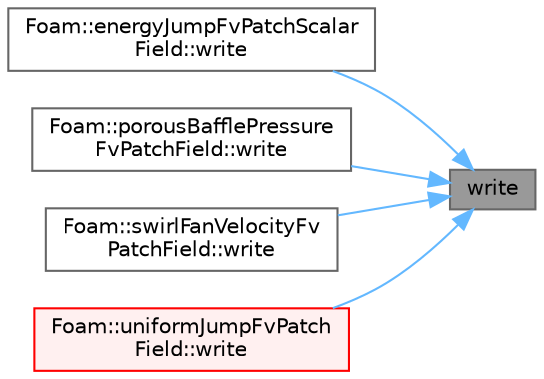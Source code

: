 digraph "write"
{
 // LATEX_PDF_SIZE
  bgcolor="transparent";
  edge [fontname=Helvetica,fontsize=10,labelfontname=Helvetica,labelfontsize=10];
  node [fontname=Helvetica,fontsize=10,shape=box,height=0.2,width=0.4];
  rankdir="RL";
  Node1 [id="Node000001",label="write",height=0.2,width=0.4,color="gray40", fillcolor="grey60", style="filled", fontcolor="black",tooltip=" "];
  Node1 -> Node2 [id="edge1_Node000001_Node000002",dir="back",color="steelblue1",style="solid",tooltip=" "];
  Node2 [id="Node000002",label="Foam::energyJumpFvPatchScalar\lField::write",height=0.2,width=0.4,color="grey40", fillcolor="white", style="filled",URL="$classFoam_1_1energyJumpFvPatchScalarField.html#a293fdfec8bdfbd5c3913ab4c9f3454ff",tooltip=" "];
  Node1 -> Node3 [id="edge2_Node000001_Node000003",dir="back",color="steelblue1",style="solid",tooltip=" "];
  Node3 [id="Node000003",label="Foam::porousBafflePressure\lFvPatchField::write",height=0.2,width=0.4,color="grey40", fillcolor="white", style="filled",URL="$classFoam_1_1porousBafflePressureFvPatchField.html#a293fdfec8bdfbd5c3913ab4c9f3454ff",tooltip=" "];
  Node1 -> Node4 [id="edge3_Node000001_Node000004",dir="back",color="steelblue1",style="solid",tooltip=" "];
  Node4 [id="Node000004",label="Foam::swirlFanVelocityFv\lPatchField::write",height=0.2,width=0.4,color="grey40", fillcolor="white", style="filled",URL="$classFoam_1_1swirlFanVelocityFvPatchField.html#a78cec3e4ecac4a89a3ad8d38f2ad21f5",tooltip=" "];
  Node1 -> Node5 [id="edge4_Node000001_Node000005",dir="back",color="steelblue1",style="solid",tooltip=" "];
  Node5 [id="Node000005",label="Foam::uniformJumpFvPatch\lField::write",height=0.2,width=0.4,color="red", fillcolor="#FFF0F0", style="filled",URL="$classFoam_1_1uniformJumpFvPatchField.html#a78cec3e4ecac4a89a3ad8d38f2ad21f5",tooltip=" "];
}

